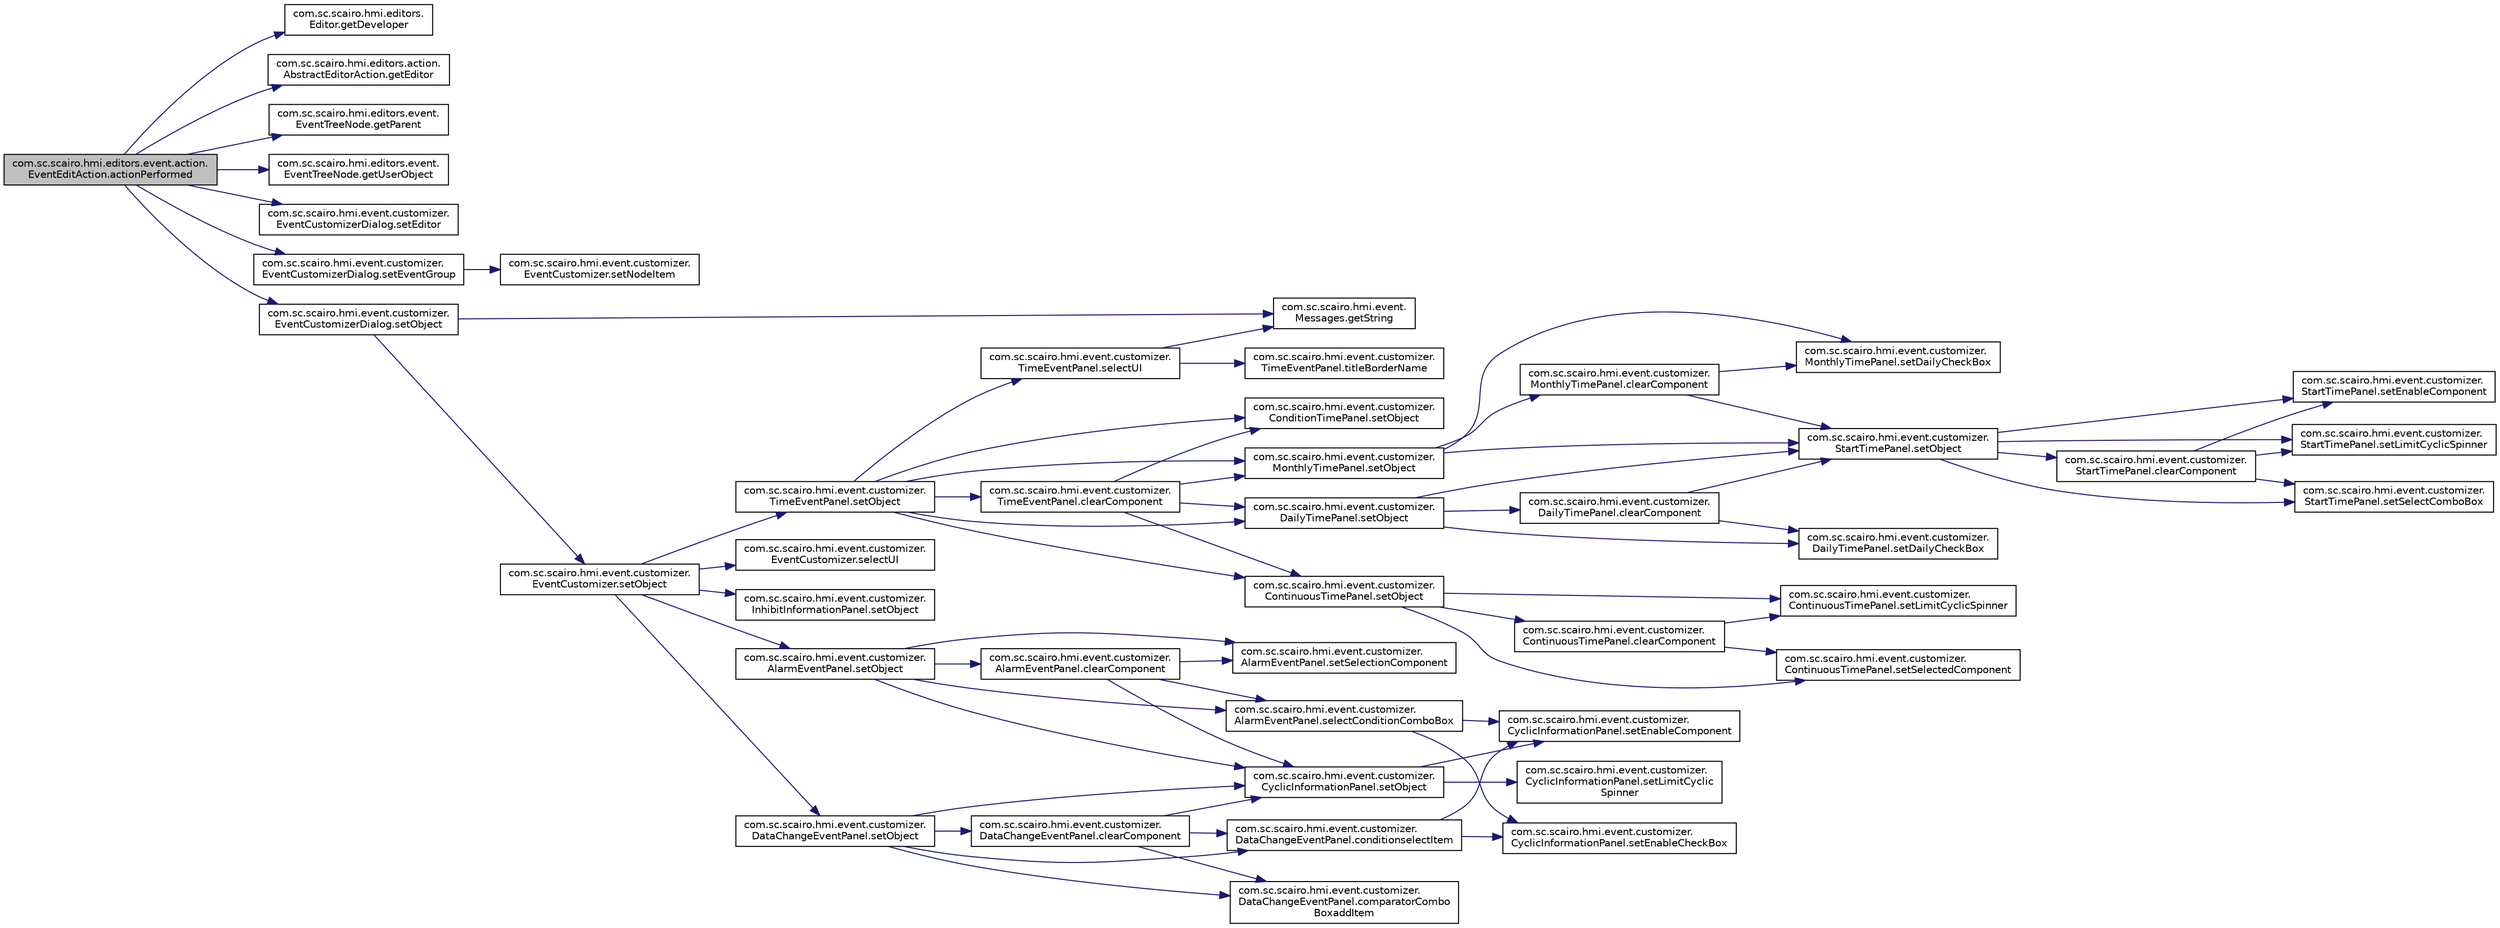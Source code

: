 digraph "com.sc.scairo.hmi.editors.event.action.EventEditAction.actionPerformed"
{
 // LATEX_PDF_SIZE
  edge [fontname="Helvetica",fontsize="10",labelfontname="Helvetica",labelfontsize="10"];
  node [fontname="Helvetica",fontsize="10",shape=record];
  rankdir="LR";
  Node1 [label="com.sc.scairo.hmi.editors.event.action.\lEventEditAction.actionPerformed",height=0.2,width=0.4,color="black", fillcolor="grey75", style="filled", fontcolor="black",tooltip=" "];
  Node1 -> Node2 [color="midnightblue",fontsize="10",style="solid",fontname="Helvetica"];
  Node2 [label="com.sc.scairo.hmi.editors.\lEditor.getDeveloper",height=0.2,width=0.4,color="black", fillcolor="white", style="filled",URL="$interfacecom_1_1sc_1_1scairo_1_1hmi_1_1editors_1_1_editor.html#ae458bc1143e3ff8c6ea62c28d7b0fa83",tooltip=" "];
  Node1 -> Node3 [color="midnightblue",fontsize="10",style="solid",fontname="Helvetica"];
  Node3 [label="com.sc.scairo.hmi.editors.action.\lAbstractEditorAction.getEditor",height=0.2,width=0.4,color="black", fillcolor="white", style="filled",URL="$classcom_1_1sc_1_1scairo_1_1hmi_1_1editors_1_1action_1_1_abstract_editor_action.html#ac19b68c9f982bff2244ede0f91fd6097",tooltip=" "];
  Node1 -> Node4 [color="midnightblue",fontsize="10",style="solid",fontname="Helvetica"];
  Node4 [label="com.sc.scairo.hmi.editors.event.\lEventTreeNode.getParent",height=0.2,width=0.4,color="black", fillcolor="white", style="filled",URL="$classcom_1_1sc_1_1scairo_1_1hmi_1_1editors_1_1event_1_1_event_tree_node.html#ae70c0b83c046c166a363d72d26102e80",tooltip=" "];
  Node1 -> Node5 [color="midnightblue",fontsize="10",style="solid",fontname="Helvetica"];
  Node5 [label="com.sc.scairo.hmi.editors.event.\lEventTreeNode.getUserObject",height=0.2,width=0.4,color="black", fillcolor="white", style="filled",URL="$classcom_1_1sc_1_1scairo_1_1hmi_1_1editors_1_1event_1_1_event_tree_node.html#aeb90161bebb896bc9370058c246bc178",tooltip=" "];
  Node1 -> Node6 [color="midnightblue",fontsize="10",style="solid",fontname="Helvetica"];
  Node6 [label="com.sc.scairo.hmi.event.customizer.\lEventCustomizerDialog.setEditor",height=0.2,width=0.4,color="black", fillcolor="white", style="filled",URL="$classcom_1_1sc_1_1scairo_1_1hmi_1_1event_1_1customizer_1_1_event_customizer_dialog.html#a92fd960588565682f6ac34943540fafb",tooltip=" "];
  Node1 -> Node7 [color="midnightblue",fontsize="10",style="solid",fontname="Helvetica"];
  Node7 [label="com.sc.scairo.hmi.event.customizer.\lEventCustomizerDialog.setEventGroup",height=0.2,width=0.4,color="black", fillcolor="white", style="filled",URL="$classcom_1_1sc_1_1scairo_1_1hmi_1_1event_1_1customizer_1_1_event_customizer_dialog.html#a5a31e3a58a20fedfe1207d71a14d2f6e",tooltip=" "];
  Node7 -> Node8 [color="midnightblue",fontsize="10",style="solid",fontname="Helvetica"];
  Node8 [label="com.sc.scairo.hmi.event.customizer.\lEventCustomizer.setNodeItem",height=0.2,width=0.4,color="black", fillcolor="white", style="filled",URL="$classcom_1_1sc_1_1scairo_1_1hmi_1_1event_1_1customizer_1_1_event_customizer.html#a4790c93f127e14655291478b318473eb",tooltip=" "];
  Node1 -> Node9 [color="midnightblue",fontsize="10",style="solid",fontname="Helvetica"];
  Node9 [label="com.sc.scairo.hmi.event.customizer.\lEventCustomizerDialog.setObject",height=0.2,width=0.4,color="black", fillcolor="white", style="filled",URL="$classcom_1_1sc_1_1scairo_1_1hmi_1_1event_1_1customizer_1_1_event_customizer_dialog.html#a45eec959b9bf3d544250de24661057e0",tooltip=" "];
  Node9 -> Node10 [color="midnightblue",fontsize="10",style="solid",fontname="Helvetica"];
  Node10 [label="com.sc.scairo.hmi.event.\lMessages.getString",height=0.2,width=0.4,color="black", fillcolor="white", style="filled",URL="$classcom_1_1sc_1_1scairo_1_1hmi_1_1event_1_1_messages.html#a836d3127a2d36ff9fe2a255cfda5f308",tooltip=" "];
  Node9 -> Node11 [color="midnightblue",fontsize="10",style="solid",fontname="Helvetica"];
  Node11 [label="com.sc.scairo.hmi.event.customizer.\lEventCustomizer.setObject",height=0.2,width=0.4,color="black", fillcolor="white", style="filled",URL="$classcom_1_1sc_1_1scairo_1_1hmi_1_1event_1_1customizer_1_1_event_customizer.html#a06fba11d2e890524dce9e773275f9100",tooltip=" "];
  Node11 -> Node12 [color="midnightblue",fontsize="10",style="solid",fontname="Helvetica"];
  Node12 [label="com.sc.scairo.hmi.event.customizer.\lEventCustomizer.selectUI",height=0.2,width=0.4,color="black", fillcolor="white", style="filled",URL="$classcom_1_1sc_1_1scairo_1_1hmi_1_1event_1_1customizer_1_1_event_customizer.html#af7e9e4a3f44c7dbd7037b71e63499ba7",tooltip=" "];
  Node11 -> Node13 [color="midnightblue",fontsize="10",style="solid",fontname="Helvetica"];
  Node13 [label="com.sc.scairo.hmi.event.customizer.\lInhibitInformationPanel.setObject",height=0.2,width=0.4,color="black", fillcolor="white", style="filled",URL="$classcom_1_1sc_1_1scairo_1_1hmi_1_1event_1_1customizer_1_1_inhibit_information_panel.html#aa568b5d16abd0d1ae7495892559a1cf3",tooltip=" "];
  Node11 -> Node14 [color="midnightblue",fontsize="10",style="solid",fontname="Helvetica"];
  Node14 [label="com.sc.scairo.hmi.event.customizer.\lTimeEventPanel.setObject",height=0.2,width=0.4,color="black", fillcolor="white", style="filled",URL="$classcom_1_1sc_1_1scairo_1_1hmi_1_1event_1_1customizer_1_1_time_event_panel.html#a77f40d1ccebe0e6a78845f92a5b615cd",tooltip=" "];
  Node14 -> Node15 [color="midnightblue",fontsize="10",style="solid",fontname="Helvetica"];
  Node15 [label="com.sc.scairo.hmi.event.customizer.\lTimeEventPanel.clearComponent",height=0.2,width=0.4,color="black", fillcolor="white", style="filled",URL="$classcom_1_1sc_1_1scairo_1_1hmi_1_1event_1_1customizer_1_1_time_event_panel.html#a4ce6d9e8967afde5c0b40bc7426fff78",tooltip=" "];
  Node15 -> Node16 [color="midnightblue",fontsize="10",style="solid",fontname="Helvetica"];
  Node16 [label="com.sc.scairo.hmi.event.customizer.\lConditionTimePanel.setObject",height=0.2,width=0.4,color="black", fillcolor="white", style="filled",URL="$classcom_1_1sc_1_1scairo_1_1hmi_1_1event_1_1customizer_1_1_condition_time_panel.html#ae85a5de356e912672f4887131969bfc9",tooltip=" "];
  Node15 -> Node17 [color="midnightblue",fontsize="10",style="solid",fontname="Helvetica"];
  Node17 [label="com.sc.scairo.hmi.event.customizer.\lMonthlyTimePanel.setObject",height=0.2,width=0.4,color="black", fillcolor="white", style="filled",URL="$classcom_1_1sc_1_1scairo_1_1hmi_1_1event_1_1customizer_1_1_monthly_time_panel.html#a5622f47ddf00c18122e520e0c45db86c",tooltip=" "];
  Node17 -> Node18 [color="midnightblue",fontsize="10",style="solid",fontname="Helvetica"];
  Node18 [label="com.sc.scairo.hmi.event.customizer.\lMonthlyTimePanel.clearComponent",height=0.2,width=0.4,color="black", fillcolor="white", style="filled",URL="$classcom_1_1sc_1_1scairo_1_1hmi_1_1event_1_1customizer_1_1_monthly_time_panel.html#a6bd42e44fc66874beaab59d62ab619a9",tooltip=" "];
  Node18 -> Node19 [color="midnightblue",fontsize="10",style="solid",fontname="Helvetica"];
  Node19 [label="com.sc.scairo.hmi.event.customizer.\lMonthlyTimePanel.setDailyCheckBox",height=0.2,width=0.4,color="black", fillcolor="white", style="filled",URL="$classcom_1_1sc_1_1scairo_1_1hmi_1_1event_1_1customizer_1_1_monthly_time_panel.html#a08e701bce6784136c3af0a549043ed9a",tooltip=" "];
  Node18 -> Node20 [color="midnightblue",fontsize="10",style="solid",fontname="Helvetica"];
  Node20 [label="com.sc.scairo.hmi.event.customizer.\lStartTimePanel.setObject",height=0.2,width=0.4,color="black", fillcolor="white", style="filled",URL="$classcom_1_1sc_1_1scairo_1_1hmi_1_1event_1_1customizer_1_1_start_time_panel.html#a2674f8e4ea4d5e8d3d35e81a593e54e3",tooltip=" "];
  Node20 -> Node21 [color="midnightblue",fontsize="10",style="solid",fontname="Helvetica"];
  Node21 [label="com.sc.scairo.hmi.event.customizer.\lStartTimePanel.clearComponent",height=0.2,width=0.4,color="black", fillcolor="white", style="filled",URL="$classcom_1_1sc_1_1scairo_1_1hmi_1_1event_1_1customizer_1_1_start_time_panel.html#a2b4e996efc381cdd20db75dfd8232b24",tooltip=" "];
  Node21 -> Node22 [color="midnightblue",fontsize="10",style="solid",fontname="Helvetica"];
  Node22 [label="com.sc.scairo.hmi.event.customizer.\lStartTimePanel.setEnableComponent",height=0.2,width=0.4,color="black", fillcolor="white", style="filled",URL="$classcom_1_1sc_1_1scairo_1_1hmi_1_1event_1_1customizer_1_1_start_time_panel.html#a67115ef07b33f5f1be4f66297bf2eae6",tooltip=" "];
  Node21 -> Node23 [color="midnightblue",fontsize="10",style="solid",fontname="Helvetica"];
  Node23 [label="com.sc.scairo.hmi.event.customizer.\lStartTimePanel.setLimitCyclicSpinner",height=0.2,width=0.4,color="black", fillcolor="white", style="filled",URL="$classcom_1_1sc_1_1scairo_1_1hmi_1_1event_1_1customizer_1_1_start_time_panel.html#a67464c4913fc03b3db51a31ee9a987ec",tooltip=" "];
  Node21 -> Node24 [color="midnightblue",fontsize="10",style="solid",fontname="Helvetica"];
  Node24 [label="com.sc.scairo.hmi.event.customizer.\lStartTimePanel.setSelectComboBox",height=0.2,width=0.4,color="black", fillcolor="white", style="filled",URL="$classcom_1_1sc_1_1scairo_1_1hmi_1_1event_1_1customizer_1_1_start_time_panel.html#a111ee1926274f6e6a7664b6f12831362",tooltip=" "];
  Node20 -> Node22 [color="midnightblue",fontsize="10",style="solid",fontname="Helvetica"];
  Node20 -> Node23 [color="midnightblue",fontsize="10",style="solid",fontname="Helvetica"];
  Node20 -> Node24 [color="midnightblue",fontsize="10",style="solid",fontname="Helvetica"];
  Node17 -> Node19 [color="midnightblue",fontsize="10",style="solid",fontname="Helvetica"];
  Node17 -> Node20 [color="midnightblue",fontsize="10",style="solid",fontname="Helvetica"];
  Node15 -> Node25 [color="midnightblue",fontsize="10",style="solid",fontname="Helvetica"];
  Node25 [label="com.sc.scairo.hmi.event.customizer.\lDailyTimePanel.setObject",height=0.2,width=0.4,color="black", fillcolor="white", style="filled",URL="$classcom_1_1sc_1_1scairo_1_1hmi_1_1event_1_1customizer_1_1_daily_time_panel.html#a19b2ac97d24c92eed787517d38a2b1e1",tooltip=" "];
  Node25 -> Node26 [color="midnightblue",fontsize="10",style="solid",fontname="Helvetica"];
  Node26 [label="com.sc.scairo.hmi.event.customizer.\lDailyTimePanel.clearComponent",height=0.2,width=0.4,color="black", fillcolor="white", style="filled",URL="$classcom_1_1sc_1_1scairo_1_1hmi_1_1event_1_1customizer_1_1_daily_time_panel.html#ac0e4d1e9e97fd4cf7736f138482246e5",tooltip=" "];
  Node26 -> Node27 [color="midnightblue",fontsize="10",style="solid",fontname="Helvetica"];
  Node27 [label="com.sc.scairo.hmi.event.customizer.\lDailyTimePanel.setDailyCheckBox",height=0.2,width=0.4,color="black", fillcolor="white", style="filled",URL="$classcom_1_1sc_1_1scairo_1_1hmi_1_1event_1_1customizer_1_1_daily_time_panel.html#a36f40b075bd32e51454095fd20eb0300",tooltip=" "];
  Node26 -> Node20 [color="midnightblue",fontsize="10",style="solid",fontname="Helvetica"];
  Node25 -> Node27 [color="midnightblue",fontsize="10",style="solid",fontname="Helvetica"];
  Node25 -> Node20 [color="midnightblue",fontsize="10",style="solid",fontname="Helvetica"];
  Node15 -> Node28 [color="midnightblue",fontsize="10",style="solid",fontname="Helvetica"];
  Node28 [label="com.sc.scairo.hmi.event.customizer.\lContinuousTimePanel.setObject",height=0.2,width=0.4,color="black", fillcolor="white", style="filled",URL="$classcom_1_1sc_1_1scairo_1_1hmi_1_1event_1_1customizer_1_1_continuous_time_panel.html#a3a26488b43d352fe6d75d98c2ce4e1ff",tooltip=" "];
  Node28 -> Node29 [color="midnightblue",fontsize="10",style="solid",fontname="Helvetica"];
  Node29 [label="com.sc.scairo.hmi.event.customizer.\lContinuousTimePanel.clearComponent",height=0.2,width=0.4,color="black", fillcolor="white", style="filled",URL="$classcom_1_1sc_1_1scairo_1_1hmi_1_1event_1_1customizer_1_1_continuous_time_panel.html#ac39b5bd1265243f7f4d444ab75336949",tooltip=" "];
  Node29 -> Node30 [color="midnightblue",fontsize="10",style="solid",fontname="Helvetica"];
  Node30 [label="com.sc.scairo.hmi.event.customizer.\lContinuousTimePanel.setLimitCyclicSpinner",height=0.2,width=0.4,color="black", fillcolor="white", style="filled",URL="$classcom_1_1sc_1_1scairo_1_1hmi_1_1event_1_1customizer_1_1_continuous_time_panel.html#a193a33f66eca4e64317f0ad1a4ed62b6",tooltip=" "];
  Node29 -> Node31 [color="midnightblue",fontsize="10",style="solid",fontname="Helvetica"];
  Node31 [label="com.sc.scairo.hmi.event.customizer.\lContinuousTimePanel.setSelectedComponent",height=0.2,width=0.4,color="black", fillcolor="white", style="filled",URL="$classcom_1_1sc_1_1scairo_1_1hmi_1_1event_1_1customizer_1_1_continuous_time_panel.html#a7150887779182f8d963fe56f8e42518f",tooltip=" "];
  Node28 -> Node30 [color="midnightblue",fontsize="10",style="solid",fontname="Helvetica"];
  Node28 -> Node31 [color="midnightblue",fontsize="10",style="solid",fontname="Helvetica"];
  Node14 -> Node32 [color="midnightblue",fontsize="10",style="solid",fontname="Helvetica"];
  Node32 [label="com.sc.scairo.hmi.event.customizer.\lTimeEventPanel.selectUI",height=0.2,width=0.4,color="black", fillcolor="white", style="filled",URL="$classcom_1_1sc_1_1scairo_1_1hmi_1_1event_1_1customizer_1_1_time_event_panel.html#ac5e83f521eb91b9120e454912ddf5030",tooltip=" "];
  Node32 -> Node10 [color="midnightblue",fontsize="10",style="solid",fontname="Helvetica"];
  Node32 -> Node33 [color="midnightblue",fontsize="10",style="solid",fontname="Helvetica"];
  Node33 [label="com.sc.scairo.hmi.event.customizer.\lTimeEventPanel.titleBorderName",height=0.2,width=0.4,color="black", fillcolor="white", style="filled",URL="$classcom_1_1sc_1_1scairo_1_1hmi_1_1event_1_1customizer_1_1_time_event_panel.html#a6a9c14aaa45fb486ed836b15f63a7a9e",tooltip=" "];
  Node14 -> Node16 [color="midnightblue",fontsize="10",style="solid",fontname="Helvetica"];
  Node14 -> Node17 [color="midnightblue",fontsize="10",style="solid",fontname="Helvetica"];
  Node14 -> Node25 [color="midnightblue",fontsize="10",style="solid",fontname="Helvetica"];
  Node14 -> Node28 [color="midnightblue",fontsize="10",style="solid",fontname="Helvetica"];
  Node11 -> Node34 [color="midnightblue",fontsize="10",style="solid",fontname="Helvetica"];
  Node34 [label="com.sc.scairo.hmi.event.customizer.\lAlarmEventPanel.setObject",height=0.2,width=0.4,color="black", fillcolor="white", style="filled",URL="$classcom_1_1sc_1_1scairo_1_1hmi_1_1event_1_1customizer_1_1_alarm_event_panel.html#a6865ec4c6a94564b0fe8de28713ca41e",tooltip=" "];
  Node34 -> Node35 [color="midnightblue",fontsize="10",style="solid",fontname="Helvetica"];
  Node35 [label="com.sc.scairo.hmi.event.customizer.\lAlarmEventPanel.clearComponent",height=0.2,width=0.4,color="black", fillcolor="white", style="filled",URL="$classcom_1_1sc_1_1scairo_1_1hmi_1_1event_1_1customizer_1_1_alarm_event_panel.html#a3b4374b270cb3b1d25b14e46cd720301",tooltip=" "];
  Node35 -> Node36 [color="midnightblue",fontsize="10",style="solid",fontname="Helvetica"];
  Node36 [label="com.sc.scairo.hmi.event.customizer.\lAlarmEventPanel.selectConditionComboBox",height=0.2,width=0.4,color="black", fillcolor="white", style="filled",URL="$classcom_1_1sc_1_1scairo_1_1hmi_1_1event_1_1customizer_1_1_alarm_event_panel.html#a478bdbc9ff88808dcd5a1b9fdbf230fd",tooltip=" "];
  Node36 -> Node37 [color="midnightblue",fontsize="10",style="solid",fontname="Helvetica"];
  Node37 [label="com.sc.scairo.hmi.event.customizer.\lCyclicInformationPanel.setEnableCheckBox",height=0.2,width=0.4,color="black", fillcolor="white", style="filled",URL="$classcom_1_1sc_1_1scairo_1_1hmi_1_1event_1_1customizer_1_1_cyclic_information_panel.html#ab327120a895788f51eaf1cb8cf8b1e65",tooltip=" "];
  Node36 -> Node38 [color="midnightblue",fontsize="10",style="solid",fontname="Helvetica"];
  Node38 [label="com.sc.scairo.hmi.event.customizer.\lCyclicInformationPanel.setEnableComponent",height=0.2,width=0.4,color="black", fillcolor="white", style="filled",URL="$classcom_1_1sc_1_1scairo_1_1hmi_1_1event_1_1customizer_1_1_cyclic_information_panel.html#aadfb444a4580bd25b65cb2824dc5f58f",tooltip=" "];
  Node35 -> Node39 [color="midnightblue",fontsize="10",style="solid",fontname="Helvetica"];
  Node39 [label="com.sc.scairo.hmi.event.customizer.\lCyclicInformationPanel.setObject",height=0.2,width=0.4,color="black", fillcolor="white", style="filled",URL="$classcom_1_1sc_1_1scairo_1_1hmi_1_1event_1_1customizer_1_1_cyclic_information_panel.html#ab37ff7ad1eed6b4b3d63f0f033226cd0",tooltip=" "];
  Node39 -> Node38 [color="midnightblue",fontsize="10",style="solid",fontname="Helvetica"];
  Node39 -> Node40 [color="midnightblue",fontsize="10",style="solid",fontname="Helvetica"];
  Node40 [label="com.sc.scairo.hmi.event.customizer.\lCyclicInformationPanel.setLimitCyclic\lSpinner",height=0.2,width=0.4,color="black", fillcolor="white", style="filled",URL="$classcom_1_1sc_1_1scairo_1_1hmi_1_1event_1_1customizer_1_1_cyclic_information_panel.html#aa18a281531ad1650109eb3d0b4d9828a",tooltip=" "];
  Node35 -> Node41 [color="midnightblue",fontsize="10",style="solid",fontname="Helvetica"];
  Node41 [label="com.sc.scairo.hmi.event.customizer.\lAlarmEventPanel.setSelectionComponent",height=0.2,width=0.4,color="black", fillcolor="white", style="filled",URL="$classcom_1_1sc_1_1scairo_1_1hmi_1_1event_1_1customizer_1_1_alarm_event_panel.html#a84db95863b2caf9a2e1caad4863f4602",tooltip=" "];
  Node34 -> Node36 [color="midnightblue",fontsize="10",style="solid",fontname="Helvetica"];
  Node34 -> Node39 [color="midnightblue",fontsize="10",style="solid",fontname="Helvetica"];
  Node34 -> Node41 [color="midnightblue",fontsize="10",style="solid",fontname="Helvetica"];
  Node11 -> Node42 [color="midnightblue",fontsize="10",style="solid",fontname="Helvetica"];
  Node42 [label="com.sc.scairo.hmi.event.customizer.\lDataChangeEventPanel.setObject",height=0.2,width=0.4,color="black", fillcolor="white", style="filled",URL="$classcom_1_1sc_1_1scairo_1_1hmi_1_1event_1_1customizer_1_1_data_change_event_panel.html#a79314e6472862c0a48056fa8b7eaf90b",tooltip=" "];
  Node42 -> Node43 [color="midnightblue",fontsize="10",style="solid",fontname="Helvetica"];
  Node43 [label="com.sc.scairo.hmi.event.customizer.\lDataChangeEventPanel.clearComponent",height=0.2,width=0.4,color="black", fillcolor="white", style="filled",URL="$classcom_1_1sc_1_1scairo_1_1hmi_1_1event_1_1customizer_1_1_data_change_event_panel.html#ad2873c2ad6e6e459c602d9c9be7325d7",tooltip=" "];
  Node43 -> Node44 [color="midnightblue",fontsize="10",style="solid",fontname="Helvetica"];
  Node44 [label="com.sc.scairo.hmi.event.customizer.\lDataChangeEventPanel.comparatorCombo\lBoxaddItem",height=0.2,width=0.4,color="black", fillcolor="white", style="filled",URL="$classcom_1_1sc_1_1scairo_1_1hmi_1_1event_1_1customizer_1_1_data_change_event_panel.html#a2d0b1441365bf153aeafd680494a28a4",tooltip=" "];
  Node43 -> Node45 [color="midnightblue",fontsize="10",style="solid",fontname="Helvetica"];
  Node45 [label="com.sc.scairo.hmi.event.customizer.\lDataChangeEventPanel.conditionselectItem",height=0.2,width=0.4,color="black", fillcolor="white", style="filled",URL="$classcom_1_1sc_1_1scairo_1_1hmi_1_1event_1_1customizer_1_1_data_change_event_panel.html#a897a8f1b909d6a7e6bcdc6765062ed4f",tooltip=" "];
  Node45 -> Node37 [color="midnightblue",fontsize="10",style="solid",fontname="Helvetica"];
  Node45 -> Node38 [color="midnightblue",fontsize="10",style="solid",fontname="Helvetica"];
  Node43 -> Node39 [color="midnightblue",fontsize="10",style="solid",fontname="Helvetica"];
  Node42 -> Node44 [color="midnightblue",fontsize="10",style="solid",fontname="Helvetica"];
  Node42 -> Node45 [color="midnightblue",fontsize="10",style="solid",fontname="Helvetica"];
  Node42 -> Node39 [color="midnightblue",fontsize="10",style="solid",fontname="Helvetica"];
}
